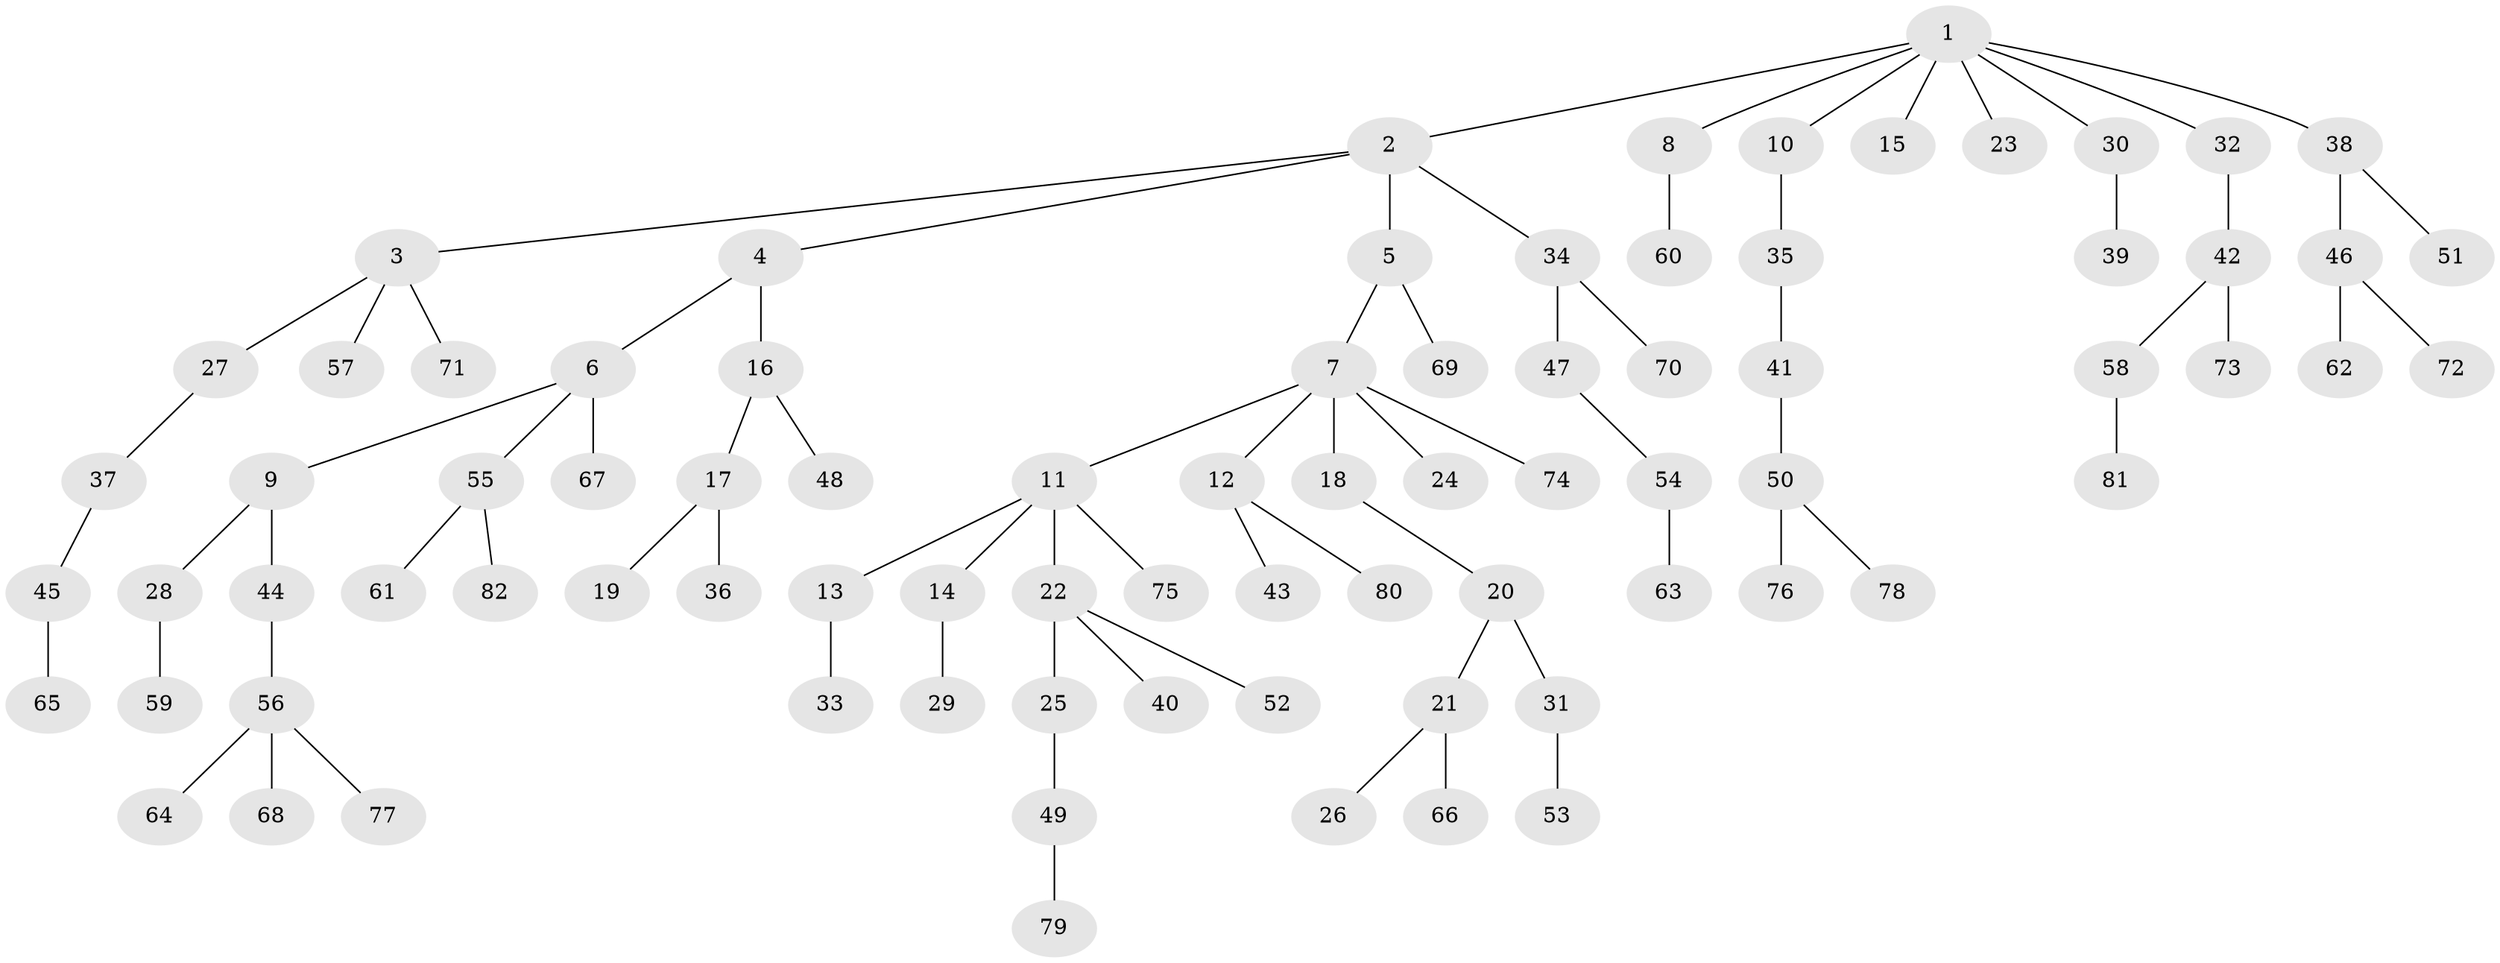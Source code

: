 // coarse degree distribution, {8: 0.017543859649122806, 6: 0.017543859649122806, 3: 0.08771929824561403, 4: 0.03508771929824561, 5: 0.03508771929824561, 7: 0.017543859649122806, 1: 0.5614035087719298, 2: 0.22807017543859648}
// Generated by graph-tools (version 1.1) at 2025/52/02/27/25 19:52:12]
// undirected, 82 vertices, 81 edges
graph export_dot {
graph [start="1"]
  node [color=gray90,style=filled];
  1;
  2;
  3;
  4;
  5;
  6;
  7;
  8;
  9;
  10;
  11;
  12;
  13;
  14;
  15;
  16;
  17;
  18;
  19;
  20;
  21;
  22;
  23;
  24;
  25;
  26;
  27;
  28;
  29;
  30;
  31;
  32;
  33;
  34;
  35;
  36;
  37;
  38;
  39;
  40;
  41;
  42;
  43;
  44;
  45;
  46;
  47;
  48;
  49;
  50;
  51;
  52;
  53;
  54;
  55;
  56;
  57;
  58;
  59;
  60;
  61;
  62;
  63;
  64;
  65;
  66;
  67;
  68;
  69;
  70;
  71;
  72;
  73;
  74;
  75;
  76;
  77;
  78;
  79;
  80;
  81;
  82;
  1 -- 2;
  1 -- 8;
  1 -- 10;
  1 -- 15;
  1 -- 23;
  1 -- 30;
  1 -- 32;
  1 -- 38;
  2 -- 3;
  2 -- 4;
  2 -- 5;
  2 -- 34;
  3 -- 27;
  3 -- 57;
  3 -- 71;
  4 -- 6;
  4 -- 16;
  5 -- 7;
  5 -- 69;
  6 -- 9;
  6 -- 55;
  6 -- 67;
  7 -- 11;
  7 -- 12;
  7 -- 18;
  7 -- 24;
  7 -- 74;
  8 -- 60;
  9 -- 28;
  9 -- 44;
  10 -- 35;
  11 -- 13;
  11 -- 14;
  11 -- 22;
  11 -- 75;
  12 -- 43;
  12 -- 80;
  13 -- 33;
  14 -- 29;
  16 -- 17;
  16 -- 48;
  17 -- 19;
  17 -- 36;
  18 -- 20;
  20 -- 21;
  20 -- 31;
  21 -- 26;
  21 -- 66;
  22 -- 25;
  22 -- 40;
  22 -- 52;
  25 -- 49;
  27 -- 37;
  28 -- 59;
  30 -- 39;
  31 -- 53;
  32 -- 42;
  34 -- 47;
  34 -- 70;
  35 -- 41;
  37 -- 45;
  38 -- 46;
  38 -- 51;
  41 -- 50;
  42 -- 58;
  42 -- 73;
  44 -- 56;
  45 -- 65;
  46 -- 62;
  46 -- 72;
  47 -- 54;
  49 -- 79;
  50 -- 76;
  50 -- 78;
  54 -- 63;
  55 -- 61;
  55 -- 82;
  56 -- 64;
  56 -- 68;
  56 -- 77;
  58 -- 81;
}

